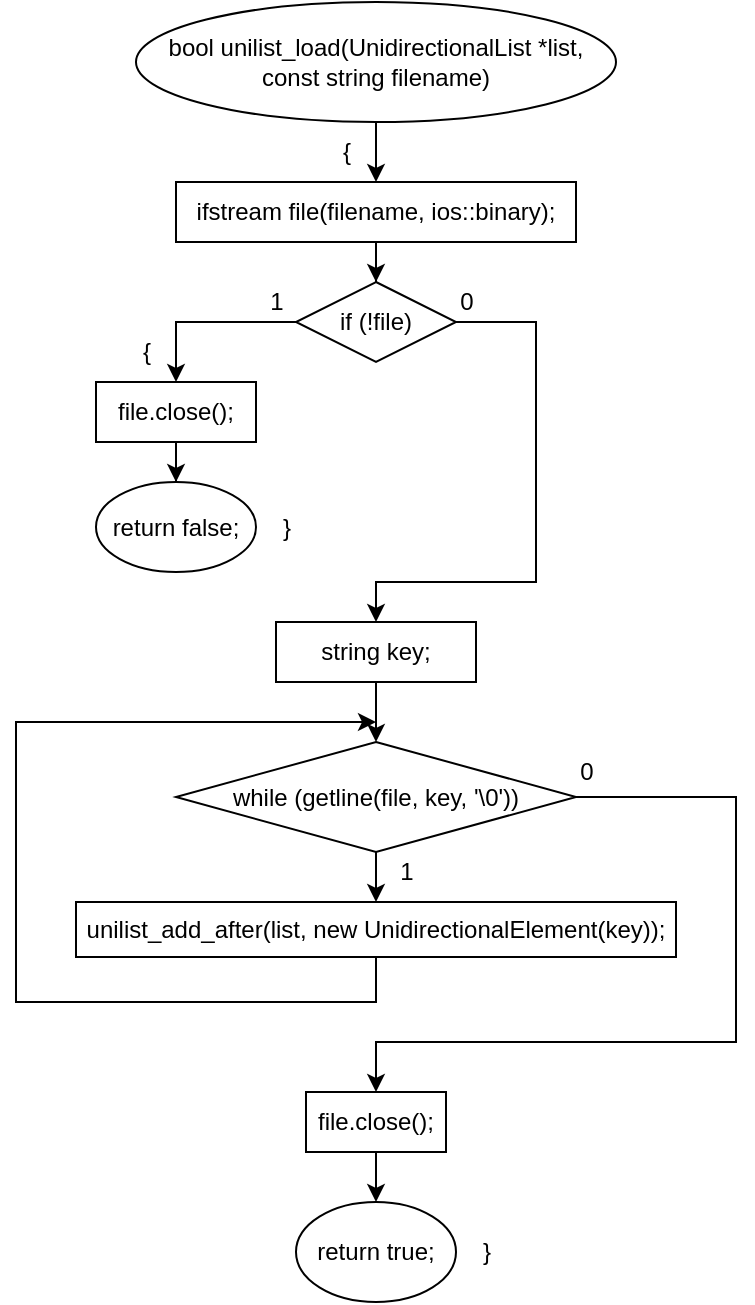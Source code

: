 <mxfile version="20.8.16" type="device"><diagram name="Страница 1" id="CYMPsDf6UsWhRl1evmvq"><mxGraphModel dx="1036" dy="614" grid="1" gridSize="10" guides="1" tooltips="1" connect="1" arrows="1" fold="1" page="1" pageScale="1" pageWidth="827" pageHeight="1169" math="0" shadow="0"><root><mxCell id="0"/><mxCell id="1" parent="0"/><mxCell id="E33xtV-LWdMRP2eD4J_D-3" value="" style="edgeStyle=orthogonalEdgeStyle;rounded=0;orthogonalLoop=1;jettySize=auto;html=1;" edge="1" parent="1" source="E33xtV-LWdMRP2eD4J_D-1" target="E33xtV-LWdMRP2eD4J_D-2"><mxGeometry relative="1" as="geometry"/></mxCell><mxCell id="E33xtV-LWdMRP2eD4J_D-1" value="bool unilist_load(UnidirectionalList *list, const string filename)" style="ellipse;whiteSpace=wrap;html=1;" vertex="1" parent="1"><mxGeometry x="280" y="40" width="240" height="60" as="geometry"/></mxCell><mxCell id="E33xtV-LWdMRP2eD4J_D-6" value="" style="edgeStyle=orthogonalEdgeStyle;rounded=0;orthogonalLoop=1;jettySize=auto;html=1;" edge="1" parent="1" source="E33xtV-LWdMRP2eD4J_D-2" target="E33xtV-LWdMRP2eD4J_D-5"><mxGeometry relative="1" as="geometry"/></mxCell><mxCell id="E33xtV-LWdMRP2eD4J_D-2" value="ifstream file(filename, ios::binary);" style="whiteSpace=wrap;html=1;" vertex="1" parent="1"><mxGeometry x="300" y="130" width="200" height="30" as="geometry"/></mxCell><mxCell id="E33xtV-LWdMRP2eD4J_D-4" value="{" style="text;html=1;align=center;verticalAlign=middle;resizable=0;points=[];autosize=1;strokeColor=none;fillColor=none;" vertex="1" parent="1"><mxGeometry x="370" y="100" width="30" height="30" as="geometry"/></mxCell><mxCell id="E33xtV-LWdMRP2eD4J_D-8" style="edgeStyle=orthogonalEdgeStyle;rounded=0;orthogonalLoop=1;jettySize=auto;html=1;entryX=0.5;entryY=0;entryDx=0;entryDy=0;" edge="1" parent="1" source="E33xtV-LWdMRP2eD4J_D-5" target="E33xtV-LWdMRP2eD4J_D-7"><mxGeometry relative="1" as="geometry"/></mxCell><mxCell id="E33xtV-LWdMRP2eD4J_D-16" value="" style="edgeStyle=orthogonalEdgeStyle;rounded=0;orthogonalLoop=1;jettySize=auto;html=1;entryX=0.5;entryY=0;entryDx=0;entryDy=0;" edge="1" parent="1" source="E33xtV-LWdMRP2eD4J_D-5" target="E33xtV-LWdMRP2eD4J_D-15"><mxGeometry relative="1" as="geometry"><Array as="points"><mxPoint x="480" y="200"/><mxPoint x="480" y="330"/><mxPoint x="400" y="330"/></Array></mxGeometry></mxCell><mxCell id="E33xtV-LWdMRP2eD4J_D-5" value="if (!file)" style="rhombus;whiteSpace=wrap;html=1;" vertex="1" parent="1"><mxGeometry x="360" y="180" width="80" height="40" as="geometry"/></mxCell><mxCell id="E33xtV-LWdMRP2eD4J_D-12" value="" style="edgeStyle=orthogonalEdgeStyle;rounded=0;orthogonalLoop=1;jettySize=auto;html=1;" edge="1" parent="1" source="E33xtV-LWdMRP2eD4J_D-7" target="E33xtV-LWdMRP2eD4J_D-11"><mxGeometry relative="1" as="geometry"/></mxCell><mxCell id="E33xtV-LWdMRP2eD4J_D-7" value="file.close();" style="whiteSpace=wrap;html=1;" vertex="1" parent="1"><mxGeometry x="260" y="230" width="80" height="30" as="geometry"/></mxCell><mxCell id="E33xtV-LWdMRP2eD4J_D-9" value="{" style="text;html=1;align=center;verticalAlign=middle;resizable=0;points=[];autosize=1;strokeColor=none;fillColor=none;" vertex="1" parent="1"><mxGeometry x="270" y="200" width="30" height="30" as="geometry"/></mxCell><mxCell id="E33xtV-LWdMRP2eD4J_D-10" value="1" style="text;html=1;align=center;verticalAlign=middle;resizable=0;points=[];autosize=1;strokeColor=none;fillColor=none;" vertex="1" parent="1"><mxGeometry x="335" y="175" width="30" height="30" as="geometry"/></mxCell><mxCell id="E33xtV-LWdMRP2eD4J_D-11" value="return false;" style="ellipse;whiteSpace=wrap;html=1;" vertex="1" parent="1"><mxGeometry x="260" y="280" width="80" height="45" as="geometry"/></mxCell><mxCell id="E33xtV-LWdMRP2eD4J_D-13" value="}" style="text;html=1;align=center;verticalAlign=middle;resizable=0;points=[];autosize=1;strokeColor=none;fillColor=none;" vertex="1" parent="1"><mxGeometry x="340" y="287.5" width="30" height="30" as="geometry"/></mxCell><mxCell id="E33xtV-LWdMRP2eD4J_D-20" value="" style="edgeStyle=orthogonalEdgeStyle;rounded=0;orthogonalLoop=1;jettySize=auto;html=1;" edge="1" parent="1" source="E33xtV-LWdMRP2eD4J_D-15" target="E33xtV-LWdMRP2eD4J_D-19"><mxGeometry relative="1" as="geometry"/></mxCell><mxCell id="E33xtV-LWdMRP2eD4J_D-15" value="string key;" style="whiteSpace=wrap;html=1;" vertex="1" parent="1"><mxGeometry x="350" y="350" width="100" height="30" as="geometry"/></mxCell><mxCell id="E33xtV-LWdMRP2eD4J_D-17" value="0" style="text;html=1;align=center;verticalAlign=middle;resizable=0;points=[];autosize=1;strokeColor=none;fillColor=none;" vertex="1" parent="1"><mxGeometry x="430" y="175" width="30" height="30" as="geometry"/></mxCell><mxCell id="E33xtV-LWdMRP2eD4J_D-22" value="" style="edgeStyle=orthogonalEdgeStyle;rounded=0;orthogonalLoop=1;jettySize=auto;html=1;" edge="1" parent="1" source="E33xtV-LWdMRP2eD4J_D-19" target="E33xtV-LWdMRP2eD4J_D-21"><mxGeometry relative="1" as="geometry"/></mxCell><mxCell id="E33xtV-LWdMRP2eD4J_D-26" style="edgeStyle=orthogonalEdgeStyle;rounded=0;orthogonalLoop=1;jettySize=auto;html=1;entryX=0.5;entryY=0;entryDx=0;entryDy=0;" edge="1" parent="1" source="E33xtV-LWdMRP2eD4J_D-19" target="E33xtV-LWdMRP2eD4J_D-25"><mxGeometry relative="1" as="geometry"><Array as="points"><mxPoint x="580" y="438"/><mxPoint x="580" y="560"/><mxPoint x="400" y="560"/></Array></mxGeometry></mxCell><mxCell id="E33xtV-LWdMRP2eD4J_D-19" value="while (getline(file, key, '\0'))" style="rhombus;whiteSpace=wrap;html=1;" vertex="1" parent="1"><mxGeometry x="300" y="410" width="200" height="55" as="geometry"/></mxCell><mxCell id="E33xtV-LWdMRP2eD4J_D-23" style="edgeStyle=orthogonalEdgeStyle;rounded=0;orthogonalLoop=1;jettySize=auto;html=1;" edge="1" parent="1" source="E33xtV-LWdMRP2eD4J_D-21"><mxGeometry relative="1" as="geometry"><mxPoint x="400" y="400" as="targetPoint"/><Array as="points"><mxPoint x="400" y="540"/><mxPoint x="220" y="540"/><mxPoint x="220" y="400"/></Array></mxGeometry></mxCell><mxCell id="E33xtV-LWdMRP2eD4J_D-21" value="unilist_add_after(list, new UnidirectionalElement(key));" style="whiteSpace=wrap;html=1;" vertex="1" parent="1"><mxGeometry x="250" y="490" width="300" height="27.5" as="geometry"/></mxCell><mxCell id="E33xtV-LWdMRP2eD4J_D-24" value="1" style="text;html=1;align=center;verticalAlign=middle;resizable=0;points=[];autosize=1;strokeColor=none;fillColor=none;" vertex="1" parent="1"><mxGeometry x="400" y="460" width="30" height="30" as="geometry"/></mxCell><mxCell id="E33xtV-LWdMRP2eD4J_D-29" value="" style="edgeStyle=orthogonalEdgeStyle;rounded=0;orthogonalLoop=1;jettySize=auto;html=1;" edge="1" parent="1" source="E33xtV-LWdMRP2eD4J_D-25" target="E33xtV-LWdMRP2eD4J_D-28"><mxGeometry relative="1" as="geometry"/></mxCell><mxCell id="E33xtV-LWdMRP2eD4J_D-25" value="file.close();" style="whiteSpace=wrap;html=1;" vertex="1" parent="1"><mxGeometry x="365" y="585" width="70" height="30" as="geometry"/></mxCell><mxCell id="E33xtV-LWdMRP2eD4J_D-27" value="0" style="text;html=1;align=center;verticalAlign=middle;resizable=0;points=[];autosize=1;strokeColor=none;fillColor=none;" vertex="1" parent="1"><mxGeometry x="490" y="410" width="30" height="30" as="geometry"/></mxCell><mxCell id="E33xtV-LWdMRP2eD4J_D-28" value="return true;" style="ellipse;whiteSpace=wrap;html=1;" vertex="1" parent="1"><mxGeometry x="360" y="640" width="80" height="50" as="geometry"/></mxCell><mxCell id="E33xtV-LWdMRP2eD4J_D-30" value="}" style="text;html=1;align=center;verticalAlign=middle;resizable=0;points=[];autosize=1;strokeColor=none;fillColor=none;" vertex="1" parent="1"><mxGeometry x="440" y="650" width="30" height="30" as="geometry"/></mxCell></root></mxGraphModel></diagram></mxfile>